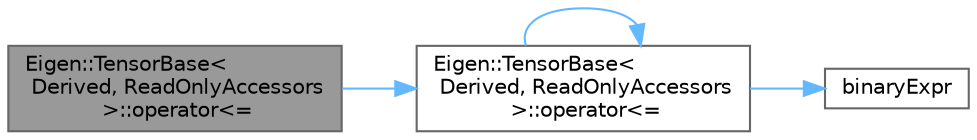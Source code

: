 digraph "Eigen::TensorBase&lt; Derived, ReadOnlyAccessors &gt;::operator&lt;="
{
 // LATEX_PDF_SIZE
  bgcolor="transparent";
  edge [fontname=Helvetica,fontsize=10,labelfontname=Helvetica,labelfontsize=10];
  node [fontname=Helvetica,fontsize=10,shape=box,height=0.2,width=0.4];
  rankdir="LR";
  Node1 [id="Node000001",label="Eigen::TensorBase\<\l Derived, ReadOnlyAccessors\l \>::operator\<=",height=0.2,width=0.4,color="gray40", fillcolor="grey60", style="filled", fontcolor="black",tooltip=" "];
  Node1 -> Node2 [id="edge1_Node000001_Node000002",color="steelblue1",style="solid",tooltip=" "];
  Node2 [id="Node000002",label="Eigen::TensorBase\<\l Derived, ReadOnlyAccessors\l \>::operator\<=",height=0.2,width=0.4,color="grey40", fillcolor="white", style="filled",URL="$class_eigen_1_1_tensor_base_3_01_derived_00_01_read_only_accessors_01_4.html#ac74581c171aab322a0f272fdf36366a0",tooltip=" "];
  Node2 -> Node3 [id="edge2_Node000002_Node000003",color="steelblue1",style="solid",tooltip=" "];
  Node3 [id="Node000003",label="binaryExpr",height=0.2,width=0.4,color="grey40", fillcolor="white", style="filled",URL="$_common_cwise_binary_ops_8h.html#a61464379c1175d1b212facc390407b2f",tooltip=" "];
  Node2 -> Node2 [id="edge3_Node000002_Node000002",color="steelblue1",style="solid",tooltip=" "];
}
